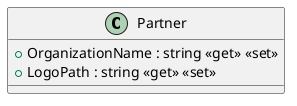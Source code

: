 @startuml
class Partner {
    + OrganizationName : string <<get>> <<set>>
    + LogoPath : string <<get>> <<set>>
}
@enduml

